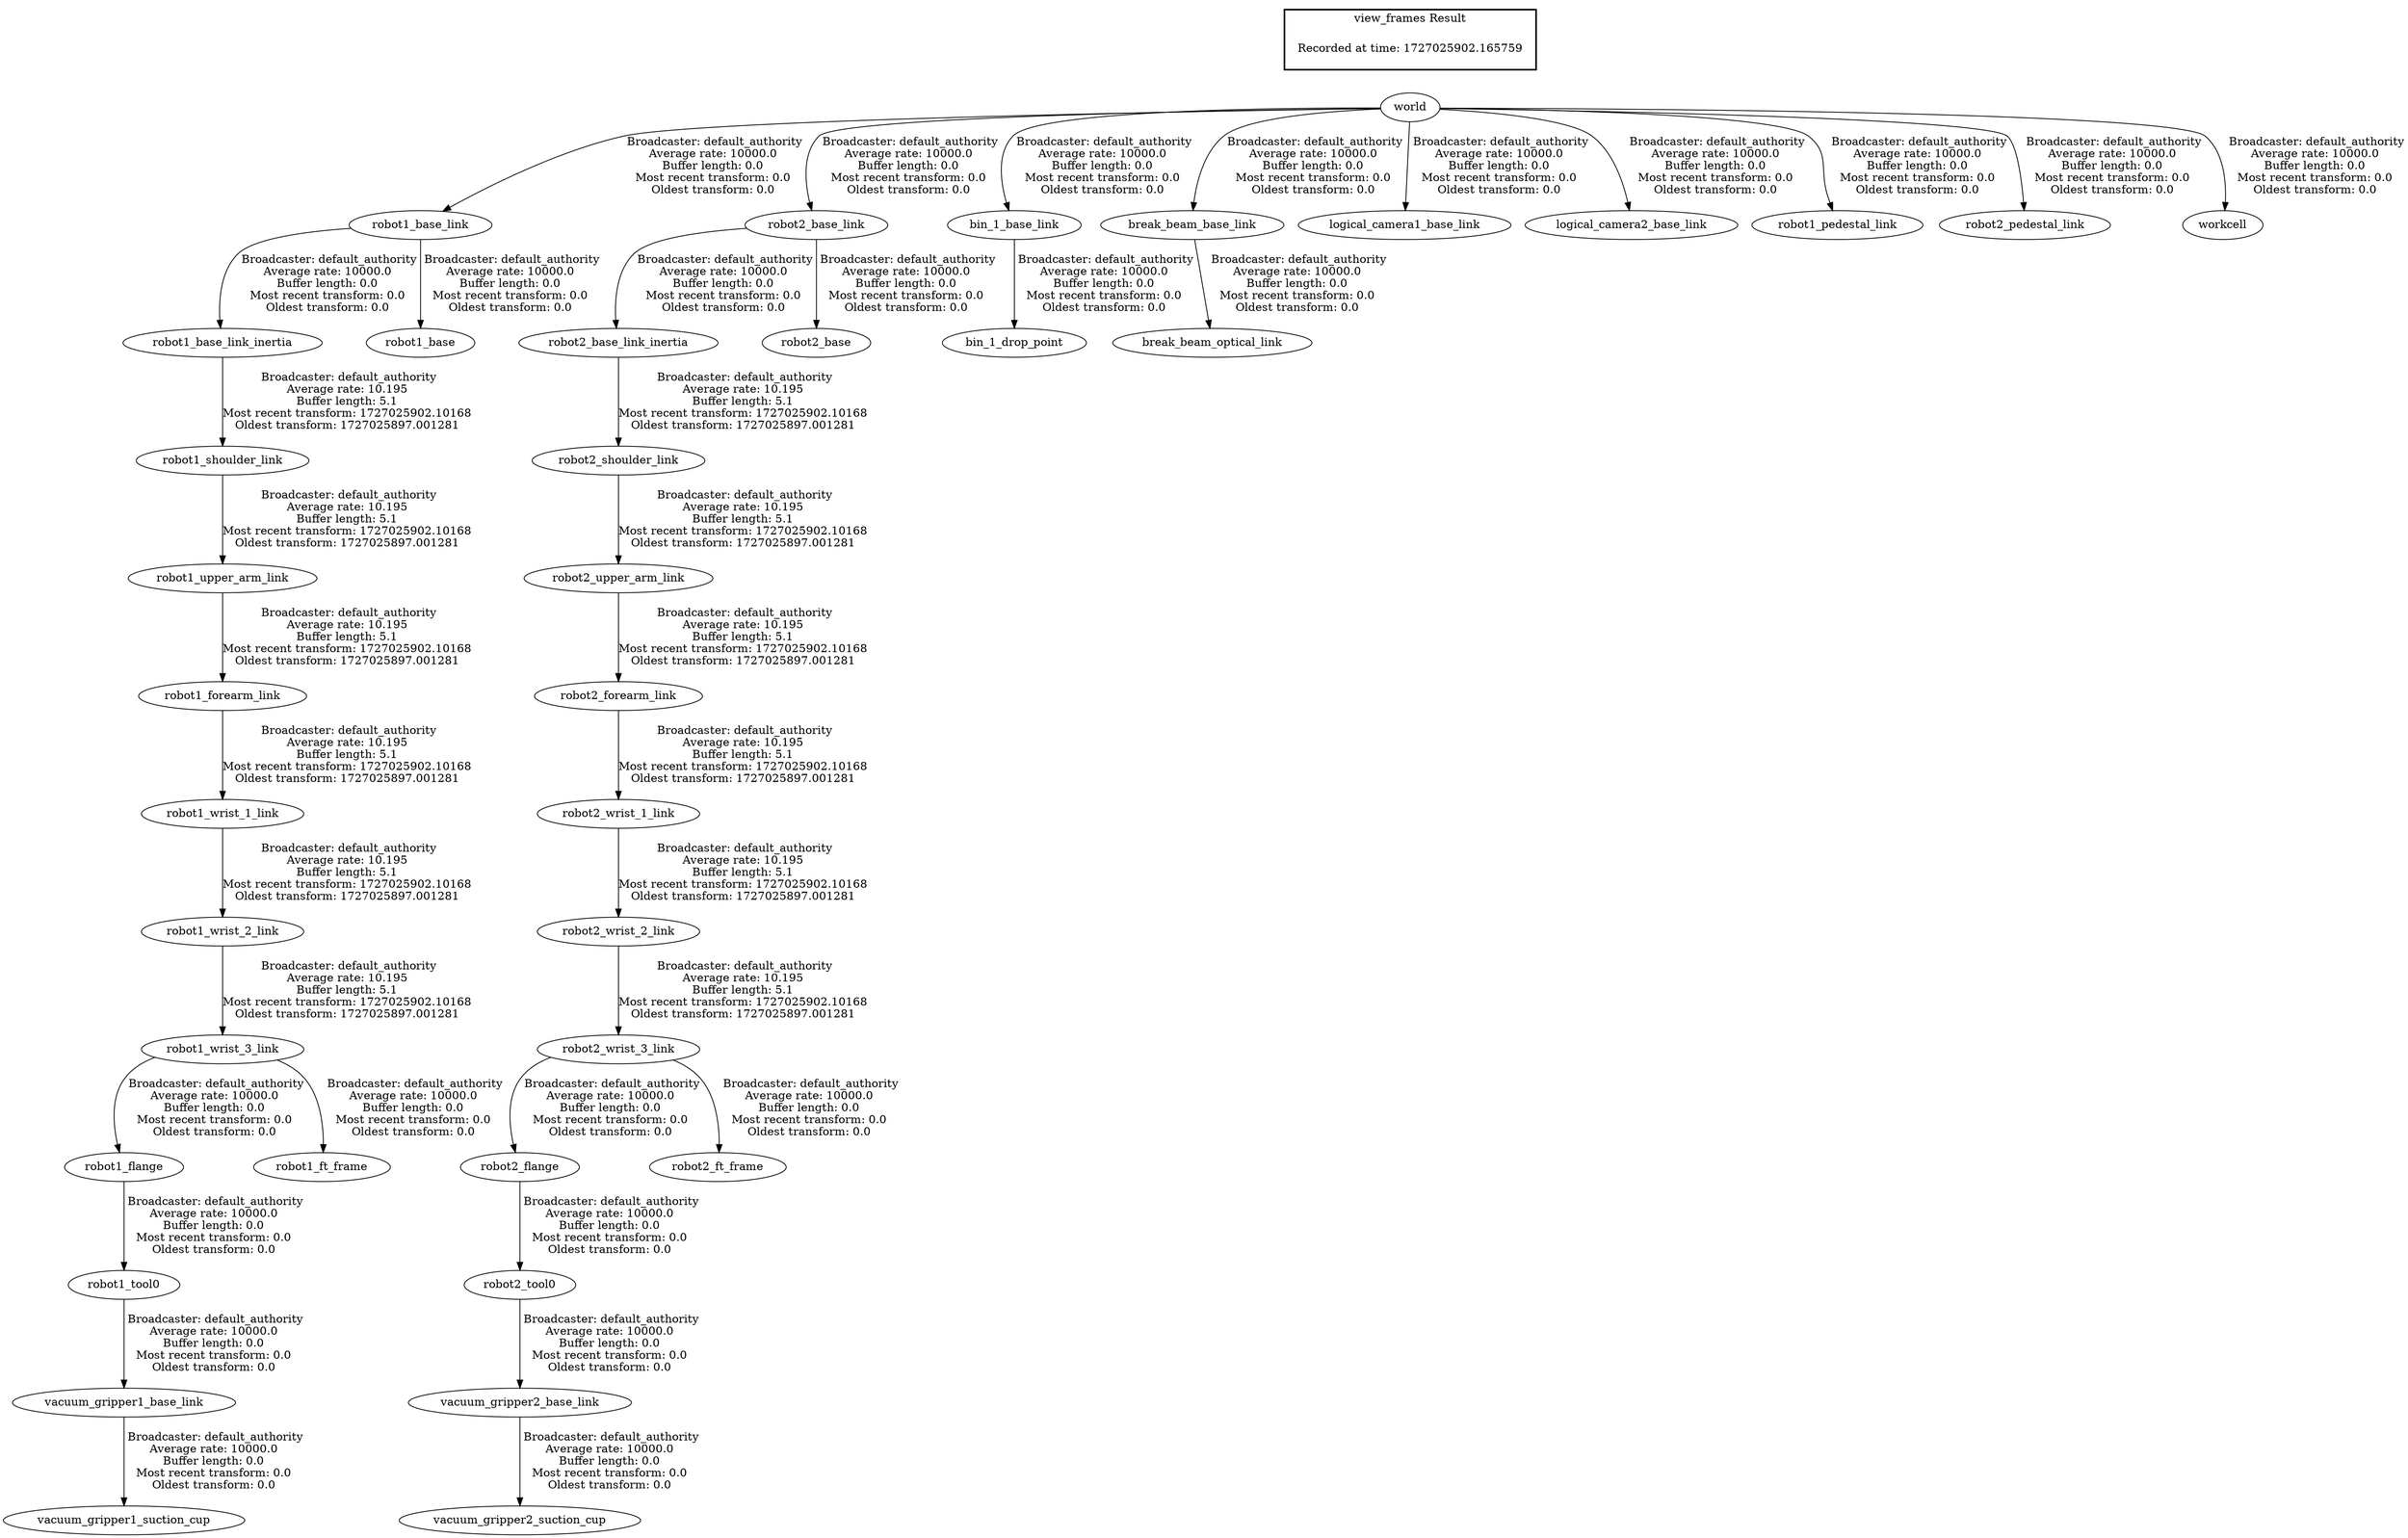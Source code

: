 digraph G {
"robot1_upper_arm_link" -> "robot1_forearm_link"[label=" Broadcaster: default_authority\nAverage rate: 10.195\nBuffer length: 5.1\nMost recent transform: 1727025902.10168\nOldest transform: 1727025897.001281\n"];
"robot1_shoulder_link" -> "robot1_upper_arm_link"[label=" Broadcaster: default_authority\nAverage rate: 10.195\nBuffer length: 5.1\nMost recent transform: 1727025902.10168\nOldest transform: 1727025897.001281\n"];
"robot1_base_link_inertia" -> "robot1_shoulder_link"[label=" Broadcaster: default_authority\nAverage rate: 10.195\nBuffer length: 5.1\nMost recent transform: 1727025902.10168\nOldest transform: 1727025897.001281\n"];
"robot1_base_link" -> "robot1_base_link_inertia"[label=" Broadcaster: default_authority\nAverage rate: 10000.0\nBuffer length: 0.0\nMost recent transform: 0.0\nOldest transform: 0.0\n"];
"robot1_forearm_link" -> "robot1_wrist_1_link"[label=" Broadcaster: default_authority\nAverage rate: 10.195\nBuffer length: 5.1\nMost recent transform: 1727025902.10168\nOldest transform: 1727025897.001281\n"];
"robot1_wrist_1_link" -> "robot1_wrist_2_link"[label=" Broadcaster: default_authority\nAverage rate: 10.195\nBuffer length: 5.1\nMost recent transform: 1727025902.10168\nOldest transform: 1727025897.001281\n"];
"robot1_wrist_2_link" -> "robot1_wrist_3_link"[label=" Broadcaster: default_authority\nAverage rate: 10.195\nBuffer length: 5.1\nMost recent transform: 1727025902.10168\nOldest transform: 1727025897.001281\n"];
"robot2_upper_arm_link" -> "robot2_forearm_link"[label=" Broadcaster: default_authority\nAverage rate: 10.195\nBuffer length: 5.1\nMost recent transform: 1727025902.10168\nOldest transform: 1727025897.001281\n"];
"robot2_shoulder_link" -> "robot2_upper_arm_link"[label=" Broadcaster: default_authority\nAverage rate: 10.195\nBuffer length: 5.1\nMost recent transform: 1727025902.10168\nOldest transform: 1727025897.001281\n"];
"robot2_base_link_inertia" -> "robot2_shoulder_link"[label=" Broadcaster: default_authority\nAverage rate: 10.195\nBuffer length: 5.1\nMost recent transform: 1727025902.10168\nOldest transform: 1727025897.001281\n"];
"robot2_base_link" -> "robot2_base_link_inertia"[label=" Broadcaster: default_authority\nAverage rate: 10000.0\nBuffer length: 0.0\nMost recent transform: 0.0\nOldest transform: 0.0\n"];
"robot2_forearm_link" -> "robot2_wrist_1_link"[label=" Broadcaster: default_authority\nAverage rate: 10.195\nBuffer length: 5.1\nMost recent transform: 1727025902.10168\nOldest transform: 1727025897.001281\n"];
"robot2_wrist_1_link" -> "robot2_wrist_2_link"[label=" Broadcaster: default_authority\nAverage rate: 10.195\nBuffer length: 5.1\nMost recent transform: 1727025902.10168\nOldest transform: 1727025897.001281\n"];
"robot2_wrist_2_link" -> "robot2_wrist_3_link"[label=" Broadcaster: default_authority\nAverage rate: 10.195\nBuffer length: 5.1\nMost recent transform: 1727025902.10168\nOldest transform: 1727025897.001281\n"];
"bin_1_base_link" -> "bin_1_drop_point"[label=" Broadcaster: default_authority\nAverage rate: 10000.0\nBuffer length: 0.0\nMost recent transform: 0.0\nOldest transform: 0.0\n"];
"world" -> "bin_1_base_link"[label=" Broadcaster: default_authority\nAverage rate: 10000.0\nBuffer length: 0.0\nMost recent transform: 0.0\nOldest transform: 0.0\n"];
"break_beam_base_link" -> "break_beam_optical_link"[label=" Broadcaster: default_authority\nAverage rate: 10000.0\nBuffer length: 0.0\nMost recent transform: 0.0\nOldest transform: 0.0\n"];
"world" -> "break_beam_base_link"[label=" Broadcaster: default_authority\nAverage rate: 10000.0\nBuffer length: 0.0\nMost recent transform: 0.0\nOldest transform: 0.0\n"];
"robot1_tool0" -> "vacuum_gripper1_base_link"[label=" Broadcaster: default_authority\nAverage rate: 10000.0\nBuffer length: 0.0\nMost recent transform: 0.0\nOldest transform: 0.0\n"];
"robot1_flange" -> "robot1_tool0"[label=" Broadcaster: default_authority\nAverage rate: 10000.0\nBuffer length: 0.0\nMost recent transform: 0.0\nOldest transform: 0.0\n"];
"robot2_tool0" -> "vacuum_gripper2_base_link"[label=" Broadcaster: default_authority\nAverage rate: 10000.0\nBuffer length: 0.0\nMost recent transform: 0.0\nOldest transform: 0.0\n"];
"robot2_flange" -> "robot2_tool0"[label=" Broadcaster: default_authority\nAverage rate: 10000.0\nBuffer length: 0.0\nMost recent transform: 0.0\nOldest transform: 0.0\n"];
"world" -> "logical_camera1_base_link"[label=" Broadcaster: default_authority\nAverage rate: 10000.0\nBuffer length: 0.0\nMost recent transform: 0.0\nOldest transform: 0.0\n"];
"world" -> "logical_camera2_base_link"[label=" Broadcaster: default_authority\nAverage rate: 10000.0\nBuffer length: 0.0\nMost recent transform: 0.0\nOldest transform: 0.0\n"];
"world" -> "robot1_base_link"[label=" Broadcaster: default_authority\nAverage rate: 10000.0\nBuffer length: 0.0\nMost recent transform: 0.0\nOldest transform: 0.0\n"];
"robot1_base_link" -> "robot1_base"[label=" Broadcaster: default_authority\nAverage rate: 10000.0\nBuffer length: 0.0\nMost recent transform: 0.0\nOldest transform: 0.0\n"];
"robot1_wrist_3_link" -> "robot1_flange"[label=" Broadcaster: default_authority\nAverage rate: 10000.0\nBuffer length: 0.0\nMost recent transform: 0.0\nOldest transform: 0.0\n"];
"world" -> "robot1_pedestal_link"[label=" Broadcaster: default_authority\nAverage rate: 10000.0\nBuffer length: 0.0\nMost recent transform: 0.0\nOldest transform: 0.0\n"];
"robot1_wrist_3_link" -> "robot1_ft_frame"[label=" Broadcaster: default_authority\nAverage rate: 10000.0\nBuffer length: 0.0\nMost recent transform: 0.0\nOldest transform: 0.0\n"];
"world" -> "robot2_base_link"[label=" Broadcaster: default_authority\nAverage rate: 10000.0\nBuffer length: 0.0\nMost recent transform: 0.0\nOldest transform: 0.0\n"];
"robot2_base_link" -> "robot2_base"[label=" Broadcaster: default_authority\nAverage rate: 10000.0\nBuffer length: 0.0\nMost recent transform: 0.0\nOldest transform: 0.0\n"];
"robot2_wrist_3_link" -> "robot2_flange"[label=" Broadcaster: default_authority\nAverage rate: 10000.0\nBuffer length: 0.0\nMost recent transform: 0.0\nOldest transform: 0.0\n"];
"world" -> "robot2_pedestal_link"[label=" Broadcaster: default_authority\nAverage rate: 10000.0\nBuffer length: 0.0\nMost recent transform: 0.0\nOldest transform: 0.0\n"];
"robot2_wrist_3_link" -> "robot2_ft_frame"[label=" Broadcaster: default_authority\nAverage rate: 10000.0\nBuffer length: 0.0\nMost recent transform: 0.0\nOldest transform: 0.0\n"];
"vacuum_gripper1_base_link" -> "vacuum_gripper1_suction_cup"[label=" Broadcaster: default_authority\nAverage rate: 10000.0\nBuffer length: 0.0\nMost recent transform: 0.0\nOldest transform: 0.0\n"];
"vacuum_gripper2_base_link" -> "vacuum_gripper2_suction_cup"[label=" Broadcaster: default_authority\nAverage rate: 10000.0\nBuffer length: 0.0\nMost recent transform: 0.0\nOldest transform: 0.0\n"];
"world" -> "workcell"[label=" Broadcaster: default_authority\nAverage rate: 10000.0\nBuffer length: 0.0\nMost recent transform: 0.0\nOldest transform: 0.0\n"];
edge [style=invis];
 subgraph cluster_legend { style=bold; color=black; label ="view_frames Result";
"Recorded at time: 1727025902.165759"[ shape=plaintext ] ;
}->"world";
}